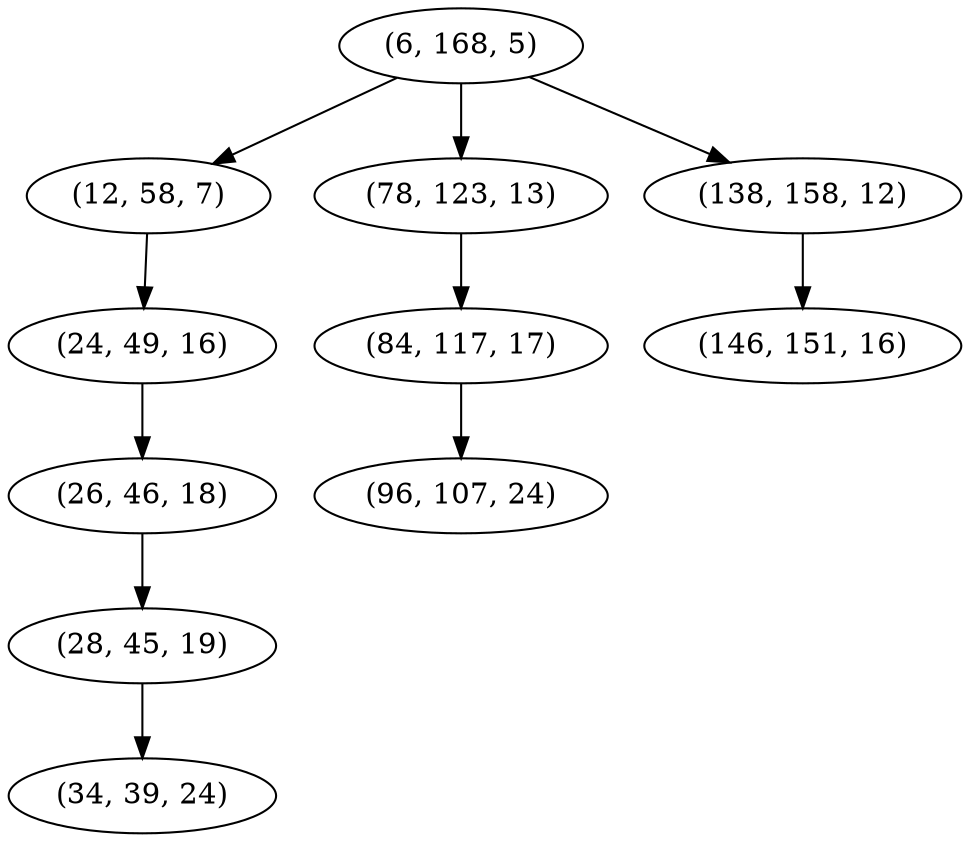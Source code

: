 digraph tree {
    "(6, 168, 5)";
    "(12, 58, 7)";
    "(24, 49, 16)";
    "(26, 46, 18)";
    "(28, 45, 19)";
    "(34, 39, 24)";
    "(78, 123, 13)";
    "(84, 117, 17)";
    "(96, 107, 24)";
    "(138, 158, 12)";
    "(146, 151, 16)";
    "(6, 168, 5)" -> "(12, 58, 7)";
    "(6, 168, 5)" -> "(78, 123, 13)";
    "(6, 168, 5)" -> "(138, 158, 12)";
    "(12, 58, 7)" -> "(24, 49, 16)";
    "(24, 49, 16)" -> "(26, 46, 18)";
    "(26, 46, 18)" -> "(28, 45, 19)";
    "(28, 45, 19)" -> "(34, 39, 24)";
    "(78, 123, 13)" -> "(84, 117, 17)";
    "(84, 117, 17)" -> "(96, 107, 24)";
    "(138, 158, 12)" -> "(146, 151, 16)";
}
